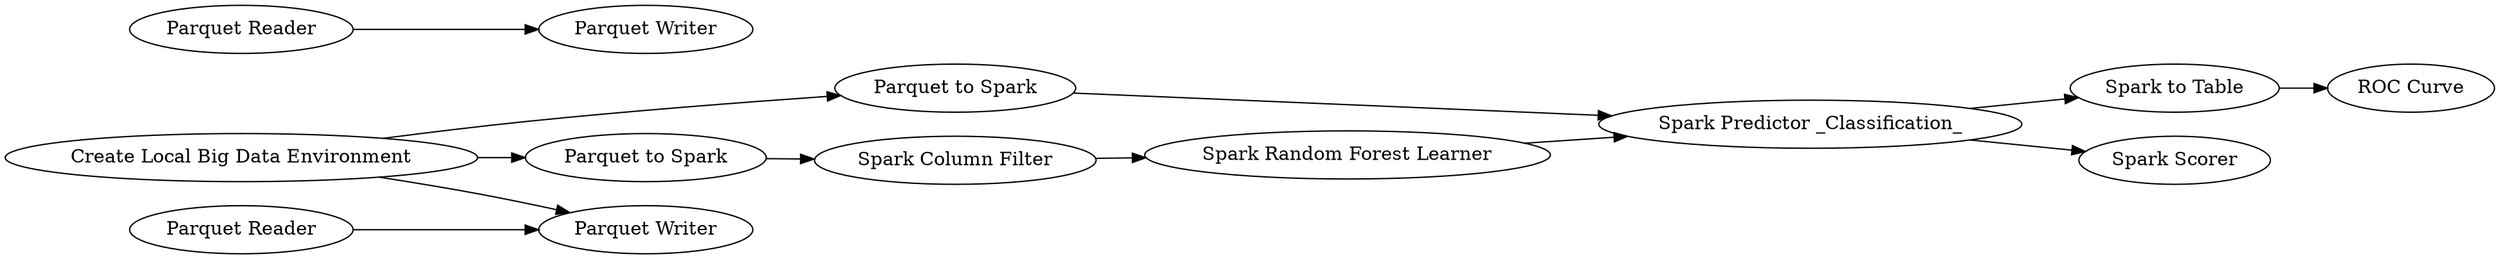 digraph {
	84 -> 85
	85 -> 87
	87 -> 88
	81 -> 85
	61 -> 76
	78 -> 79
	61 -> 82
	61 -> 81
	85 -> 86
	77 -> 76
	83 -> 84
	82 -> 83
	86 [label="Spark Scorer"]
	79 [label="Parquet Writer"]
	84 [label="Spark Random Forest Learner"]
	82 [label="Parquet to Spark"]
	87 [label="Spark to Table"]
	88 [label="ROC Curve"]
	61 [label="Create Local Big Data Environment"]
	76 [label="Parquet Writer"]
	77 [label="Parquet Reader"]
	85 [label="Spark Predictor _Classification_"]
	83 [label="Spark Column Filter"]
	81 [label="Parquet to Spark"]
	78 [label="Parquet Reader"]
	rankdir=LR
}
